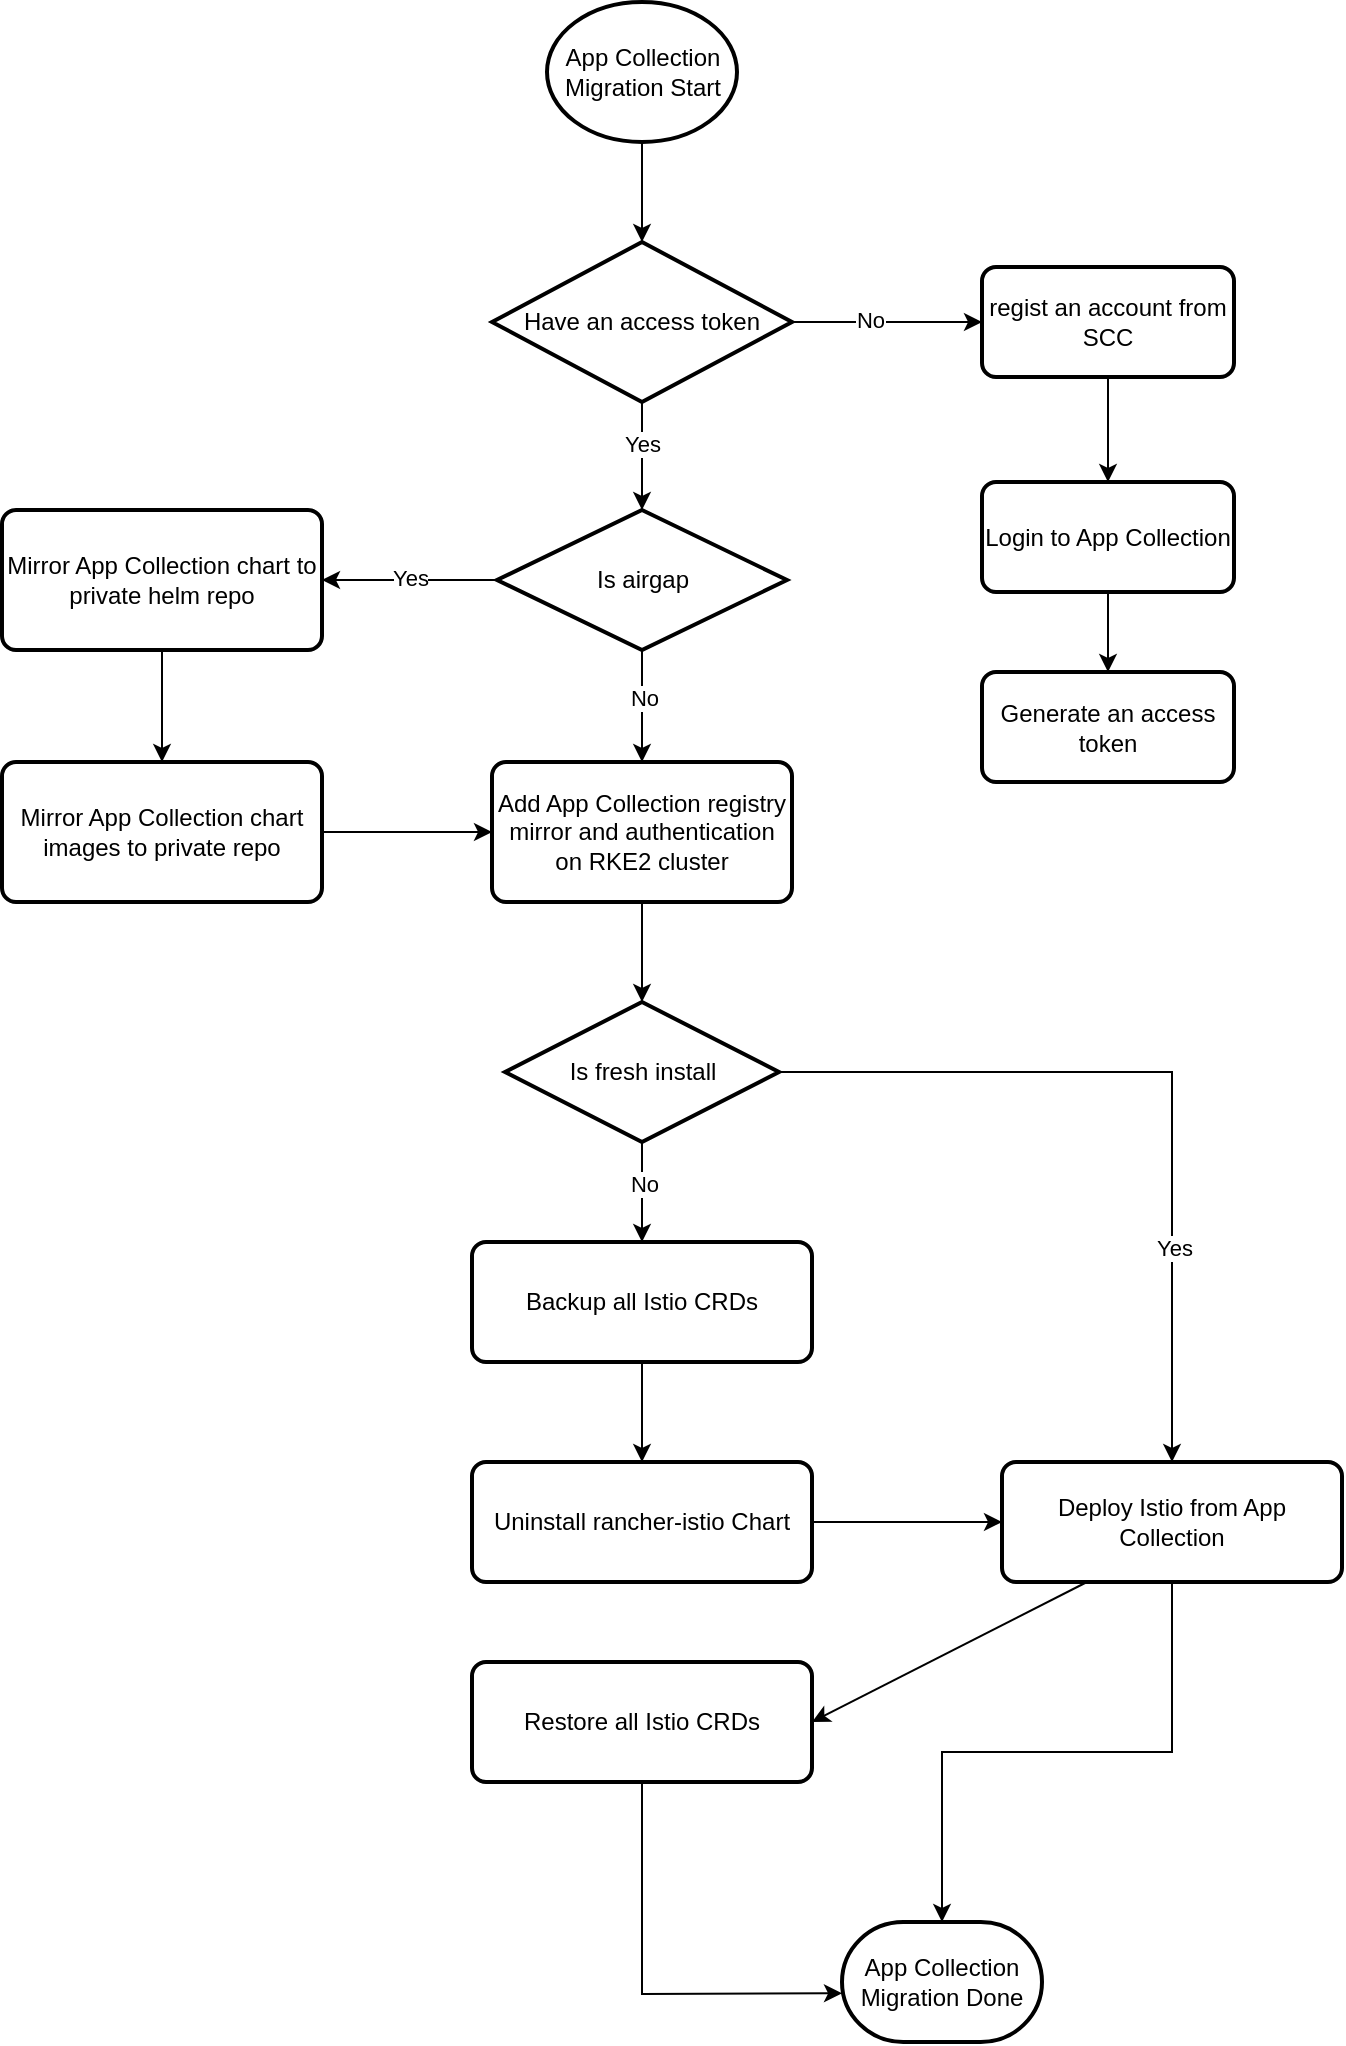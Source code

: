 <mxfile version="26.1.0">
  <diagram name="第 1 页" id="QXbYlyZDdWsU5NRhh9Bg">
    <mxGraphModel dx="1242" dy="741" grid="1" gridSize="10" guides="1" tooltips="1" connect="1" arrows="1" fold="1" page="1" pageScale="1" pageWidth="827" pageHeight="1169" math="0" shadow="0">
      <root>
        <mxCell id="0" />
        <mxCell id="1" parent="0" />
        <mxCell id="VL03filZ7DwxpJw0gnZn-12" value="" style="edgeStyle=orthogonalEdgeStyle;rounded=0;orthogonalLoop=1;jettySize=auto;html=1;" edge="1" parent="1" source="VL03filZ7DwxpJw0gnZn-1" target="VL03filZ7DwxpJw0gnZn-3">
          <mxGeometry relative="1" as="geometry" />
        </mxCell>
        <mxCell id="VL03filZ7DwxpJw0gnZn-1" value="App Collection&lt;div&gt;Migration Start&lt;/div&gt;" style="strokeWidth=2;html=1;shape=mxgraph.flowchart.start_2;whiteSpace=wrap;" vertex="1" parent="1">
          <mxGeometry x="352.5" y="40" width="95" height="70" as="geometry" />
        </mxCell>
        <mxCell id="VL03filZ7DwxpJw0gnZn-15" value="" style="edgeStyle=orthogonalEdgeStyle;rounded=0;orthogonalLoop=1;jettySize=auto;html=1;" edge="1" parent="1" source="VL03filZ7DwxpJw0gnZn-2" target="VL03filZ7DwxpJw0gnZn-4">
          <mxGeometry relative="1" as="geometry" />
        </mxCell>
        <mxCell id="VL03filZ7DwxpJw0gnZn-2" value="regist an account from SCC" style="rounded=1;whiteSpace=wrap;html=1;absoluteArcSize=1;arcSize=14;strokeWidth=2;" vertex="1" parent="1">
          <mxGeometry x="570" y="172.5" width="126" height="55" as="geometry" />
        </mxCell>
        <mxCell id="VL03filZ7DwxpJw0gnZn-13" value="" style="edgeStyle=orthogonalEdgeStyle;rounded=0;orthogonalLoop=1;jettySize=auto;html=1;" edge="1" parent="1" source="VL03filZ7DwxpJw0gnZn-3" target="VL03filZ7DwxpJw0gnZn-2">
          <mxGeometry relative="1" as="geometry" />
        </mxCell>
        <mxCell id="VL03filZ7DwxpJw0gnZn-14" value="No" style="edgeLabel;html=1;align=center;verticalAlign=middle;resizable=0;points=[];" vertex="1" connectable="0" parent="VL03filZ7DwxpJw0gnZn-13">
          <mxGeometry x="-0.276" y="2" relative="1" as="geometry">
            <mxPoint x="4" y="1" as="offset" />
          </mxGeometry>
        </mxCell>
        <mxCell id="VL03filZ7DwxpJw0gnZn-17" value="" style="edgeStyle=orthogonalEdgeStyle;rounded=0;orthogonalLoop=1;jettySize=auto;html=1;" edge="1" parent="1" source="VL03filZ7DwxpJw0gnZn-3" target="VL03filZ7DwxpJw0gnZn-6">
          <mxGeometry relative="1" as="geometry" />
        </mxCell>
        <mxCell id="VL03filZ7DwxpJw0gnZn-18" value="Yes" style="edgeLabel;html=1;align=center;verticalAlign=middle;resizable=0;points=[];" vertex="1" connectable="0" parent="VL03filZ7DwxpJw0gnZn-17">
          <mxGeometry x="-0.333" y="2" relative="1" as="geometry">
            <mxPoint x="-2" y="3" as="offset" />
          </mxGeometry>
        </mxCell>
        <mxCell id="VL03filZ7DwxpJw0gnZn-3" value="Have an access token" style="strokeWidth=2;html=1;shape=mxgraph.flowchart.decision;whiteSpace=wrap;" vertex="1" parent="1">
          <mxGeometry x="325" y="160" width="150" height="80" as="geometry" />
        </mxCell>
        <mxCell id="VL03filZ7DwxpJw0gnZn-16" value="" style="edgeStyle=orthogonalEdgeStyle;rounded=0;orthogonalLoop=1;jettySize=auto;html=1;" edge="1" parent="1" source="VL03filZ7DwxpJw0gnZn-4" target="VL03filZ7DwxpJw0gnZn-5">
          <mxGeometry relative="1" as="geometry" />
        </mxCell>
        <mxCell id="VL03filZ7DwxpJw0gnZn-4" value="Login to App Collection" style="rounded=1;whiteSpace=wrap;html=1;absoluteArcSize=1;arcSize=14;strokeWidth=2;" vertex="1" parent="1">
          <mxGeometry x="570" y="280" width="126" height="55" as="geometry" />
        </mxCell>
        <mxCell id="VL03filZ7DwxpJw0gnZn-5" value="Generate an access token" style="rounded=1;whiteSpace=wrap;html=1;absoluteArcSize=1;arcSize=14;strokeWidth=2;" vertex="1" parent="1">
          <mxGeometry x="570" y="375" width="126" height="55" as="geometry" />
        </mxCell>
        <mxCell id="VL03filZ7DwxpJw0gnZn-19" value="" style="edgeStyle=orthogonalEdgeStyle;rounded=0;orthogonalLoop=1;jettySize=auto;html=1;" edge="1" parent="1" source="VL03filZ7DwxpJw0gnZn-6" target="VL03filZ7DwxpJw0gnZn-7">
          <mxGeometry relative="1" as="geometry" />
        </mxCell>
        <mxCell id="VL03filZ7DwxpJw0gnZn-20" value="No" style="edgeLabel;html=1;align=center;verticalAlign=middle;resizable=0;points=[];" vertex="1" connectable="0" parent="VL03filZ7DwxpJw0gnZn-19">
          <mxGeometry x="-0.155" y="1" relative="1" as="geometry">
            <mxPoint as="offset" />
          </mxGeometry>
        </mxCell>
        <mxCell id="VL03filZ7DwxpJw0gnZn-21" value="" style="edgeStyle=orthogonalEdgeStyle;rounded=0;orthogonalLoop=1;jettySize=auto;html=1;" edge="1" parent="1" source="VL03filZ7DwxpJw0gnZn-6" target="VL03filZ7DwxpJw0gnZn-8">
          <mxGeometry relative="1" as="geometry" />
        </mxCell>
        <mxCell id="VL03filZ7DwxpJw0gnZn-22" value="Yes" style="edgeLabel;html=1;align=center;verticalAlign=middle;resizable=0;points=[];" vertex="1" connectable="0" parent="VL03filZ7DwxpJw0gnZn-21">
          <mxGeometry x="0.009" y="-1" relative="1" as="geometry">
            <mxPoint as="offset" />
          </mxGeometry>
        </mxCell>
        <mxCell id="VL03filZ7DwxpJw0gnZn-6" value="Is airgap" style="strokeWidth=2;html=1;shape=mxgraph.flowchart.decision;whiteSpace=wrap;" vertex="1" parent="1">
          <mxGeometry x="327.5" y="294" width="145" height="70" as="geometry" />
        </mxCell>
        <mxCell id="VL03filZ7DwxpJw0gnZn-26" value="" style="edgeStyle=orthogonalEdgeStyle;rounded=0;orthogonalLoop=1;jettySize=auto;html=1;" edge="1" parent="1" source="VL03filZ7DwxpJw0gnZn-7" target="VL03filZ7DwxpJw0gnZn-25">
          <mxGeometry relative="1" as="geometry" />
        </mxCell>
        <mxCell id="VL03filZ7DwxpJw0gnZn-7" value="Add App Collection registry mirror and authentication on RKE2 cluster" style="rounded=1;whiteSpace=wrap;html=1;absoluteArcSize=1;arcSize=14;strokeWidth=2;" vertex="1" parent="1">
          <mxGeometry x="325" y="420" width="150" height="70" as="geometry" />
        </mxCell>
        <mxCell id="VL03filZ7DwxpJw0gnZn-23" value="" style="edgeStyle=orthogonalEdgeStyle;rounded=0;orthogonalLoop=1;jettySize=auto;html=1;" edge="1" parent="1" source="VL03filZ7DwxpJw0gnZn-8" target="VL03filZ7DwxpJw0gnZn-9">
          <mxGeometry relative="1" as="geometry" />
        </mxCell>
        <mxCell id="VL03filZ7DwxpJw0gnZn-8" value="Mirror App Collection chart to private helm repo" style="rounded=1;whiteSpace=wrap;html=1;absoluteArcSize=1;arcSize=14;strokeWidth=2;" vertex="1" parent="1">
          <mxGeometry x="80" y="294" width="160" height="70" as="geometry" />
        </mxCell>
        <mxCell id="VL03filZ7DwxpJw0gnZn-24" value="" style="edgeStyle=orthogonalEdgeStyle;rounded=0;orthogonalLoop=1;jettySize=auto;html=1;" edge="1" parent="1" source="VL03filZ7DwxpJw0gnZn-9" target="VL03filZ7DwxpJw0gnZn-7">
          <mxGeometry relative="1" as="geometry" />
        </mxCell>
        <mxCell id="VL03filZ7DwxpJw0gnZn-9" value="Mirror App Collection chart images to private repo" style="rounded=1;whiteSpace=wrap;html=1;absoluteArcSize=1;arcSize=14;strokeWidth=2;" vertex="1" parent="1">
          <mxGeometry x="80" y="420" width="160" height="70" as="geometry" />
        </mxCell>
        <mxCell id="VL03filZ7DwxpJw0gnZn-31" value="" style="edgeStyle=orthogonalEdgeStyle;rounded=0;orthogonalLoop=1;jettySize=auto;html=1;" edge="1" parent="1" source="VL03filZ7DwxpJw0gnZn-25" target="VL03filZ7DwxpJw0gnZn-27">
          <mxGeometry relative="1" as="geometry">
            <Array as="points">
              <mxPoint x="400" y="630" />
              <mxPoint x="400" y="630" />
            </Array>
          </mxGeometry>
        </mxCell>
        <mxCell id="VL03filZ7DwxpJw0gnZn-32" value="No" style="edgeLabel;html=1;align=center;verticalAlign=middle;resizable=0;points=[];" vertex="1" connectable="0" parent="VL03filZ7DwxpJw0gnZn-31">
          <mxGeometry x="-0.187" y="1" relative="1" as="geometry">
            <mxPoint as="offset" />
          </mxGeometry>
        </mxCell>
        <mxCell id="VL03filZ7DwxpJw0gnZn-34" value="" style="edgeStyle=orthogonalEdgeStyle;rounded=0;orthogonalLoop=1;jettySize=auto;html=1;" edge="1" parent="1" source="VL03filZ7DwxpJw0gnZn-25" target="VL03filZ7DwxpJw0gnZn-29">
          <mxGeometry relative="1" as="geometry" />
        </mxCell>
        <mxCell id="VL03filZ7DwxpJw0gnZn-35" value="Yes" style="edgeLabel;html=1;align=center;verticalAlign=middle;resizable=0;points=[];" vertex="1" connectable="0" parent="VL03filZ7DwxpJw0gnZn-34">
          <mxGeometry x="0.451" y="1" relative="1" as="geometry">
            <mxPoint as="offset" />
          </mxGeometry>
        </mxCell>
        <mxCell id="VL03filZ7DwxpJw0gnZn-25" value="Is fresh install" style="strokeWidth=2;html=1;shape=mxgraph.flowchart.decision;whiteSpace=wrap;" vertex="1" parent="1">
          <mxGeometry x="331.5" y="540" width="137" height="70" as="geometry" />
        </mxCell>
        <mxCell id="VL03filZ7DwxpJw0gnZn-33" value="" style="edgeStyle=orthogonalEdgeStyle;rounded=0;orthogonalLoop=1;jettySize=auto;html=1;" edge="1" parent="1" source="VL03filZ7DwxpJw0gnZn-27" target="VL03filZ7DwxpJw0gnZn-28">
          <mxGeometry relative="1" as="geometry" />
        </mxCell>
        <mxCell id="VL03filZ7DwxpJw0gnZn-27" value="Backup all Istio CRDs" style="rounded=1;whiteSpace=wrap;html=1;absoluteArcSize=1;arcSize=14;strokeWidth=2;" vertex="1" parent="1">
          <mxGeometry x="315" y="660" width="170" height="60" as="geometry" />
        </mxCell>
        <mxCell id="VL03filZ7DwxpJw0gnZn-36" value="" style="edgeStyle=orthogonalEdgeStyle;rounded=0;orthogonalLoop=1;jettySize=auto;html=1;" edge="1" parent="1" source="VL03filZ7DwxpJw0gnZn-28" target="VL03filZ7DwxpJw0gnZn-29">
          <mxGeometry relative="1" as="geometry" />
        </mxCell>
        <mxCell id="VL03filZ7DwxpJw0gnZn-28" value="Uninstall rancher-istio Chart" style="rounded=1;whiteSpace=wrap;html=1;absoluteArcSize=1;arcSize=14;strokeWidth=2;" vertex="1" parent="1">
          <mxGeometry x="315" y="770" width="170" height="60" as="geometry" />
        </mxCell>
        <mxCell id="VL03filZ7DwxpJw0gnZn-39" value="" style="edgeStyle=orthogonalEdgeStyle;rounded=0;orthogonalLoop=1;jettySize=auto;html=1;" edge="1" parent="1" source="VL03filZ7DwxpJw0gnZn-29" target="VL03filZ7DwxpJw0gnZn-38">
          <mxGeometry relative="1" as="geometry" />
        </mxCell>
        <mxCell id="VL03filZ7DwxpJw0gnZn-29" value="Deploy Istio from App Collection" style="rounded=1;whiteSpace=wrap;html=1;absoluteArcSize=1;arcSize=14;strokeWidth=2;" vertex="1" parent="1">
          <mxGeometry x="580" y="770" width="170" height="60" as="geometry" />
        </mxCell>
        <mxCell id="VL03filZ7DwxpJw0gnZn-30" value="Restore all Istio CRDs" style="rounded=1;whiteSpace=wrap;html=1;absoluteArcSize=1;arcSize=14;strokeWidth=2;" vertex="1" parent="1">
          <mxGeometry x="315" y="870" width="170" height="60" as="geometry" />
        </mxCell>
        <mxCell id="VL03filZ7DwxpJw0gnZn-38" value="App Collection Migration Done" style="strokeWidth=2;html=1;shape=mxgraph.flowchart.terminator;whiteSpace=wrap;" vertex="1" parent="1">
          <mxGeometry x="500" y="1000" width="100" height="60" as="geometry" />
        </mxCell>
        <mxCell id="VL03filZ7DwxpJw0gnZn-40" value="" style="endArrow=classic;html=1;rounded=0;exitX=0.25;exitY=1;exitDx=0;exitDy=0;entryX=1;entryY=0.5;entryDx=0;entryDy=0;" edge="1" parent="1" source="VL03filZ7DwxpJw0gnZn-29" target="VL03filZ7DwxpJw0gnZn-30">
          <mxGeometry width="50" height="50" relative="1" as="geometry">
            <mxPoint x="490" y="880" as="sourcePoint" />
            <mxPoint x="540" y="830" as="targetPoint" />
          </mxGeometry>
        </mxCell>
        <mxCell id="VL03filZ7DwxpJw0gnZn-41" value="" style="endArrow=classic;html=1;rounded=0;exitX=0.5;exitY=1;exitDx=0;exitDy=0;entryX=0;entryY=0.594;entryDx=0;entryDy=0;entryPerimeter=0;" edge="1" parent="1" source="VL03filZ7DwxpJw0gnZn-30" target="VL03filZ7DwxpJw0gnZn-38">
          <mxGeometry width="50" height="50" relative="1" as="geometry">
            <mxPoint x="380" y="1060" as="sourcePoint" />
            <mxPoint x="430" y="1010" as="targetPoint" />
            <Array as="points">
              <mxPoint x="400" y="1036" />
            </Array>
          </mxGeometry>
        </mxCell>
      </root>
    </mxGraphModel>
  </diagram>
</mxfile>

